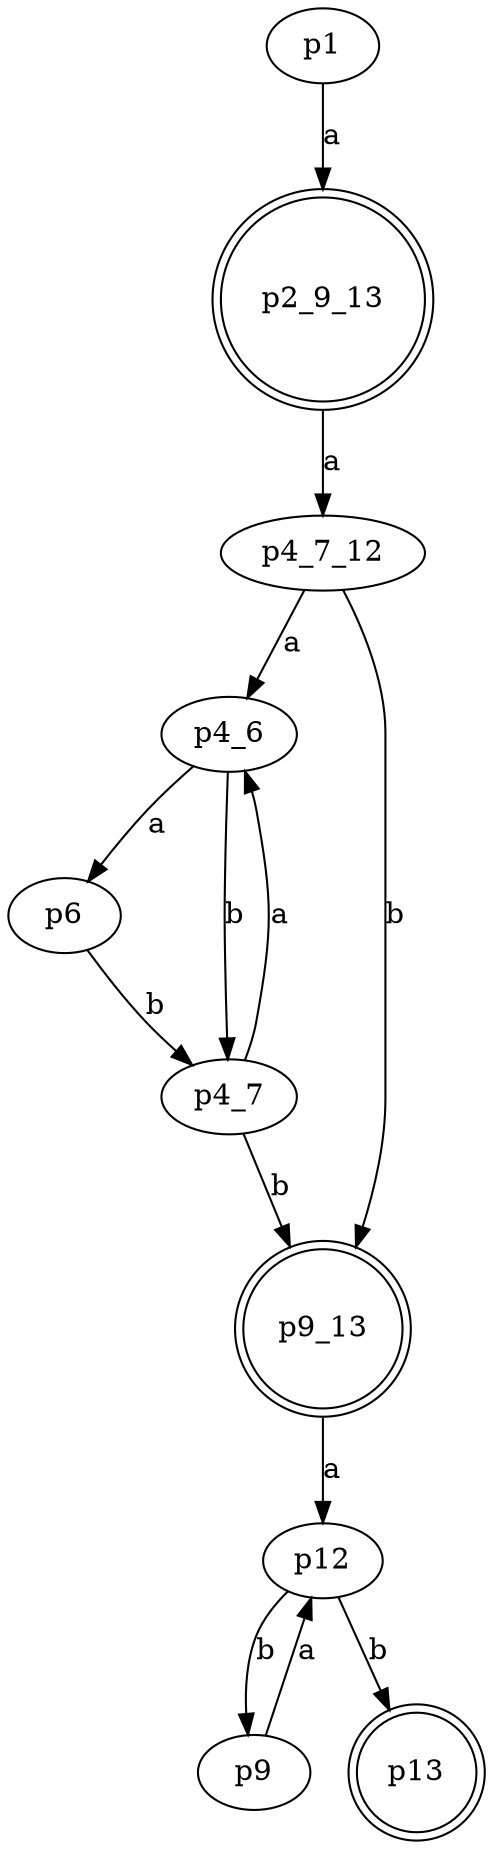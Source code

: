 digraph G 
{
    n1 [label = p1]
    n2_9_13 [label = p2_9_13, shape = doublecircle]
    n4_7_12 [label = p4_7_12]
    n4_6 [label = p4_6]
    n9_13 [label = p9_13, shape = doublecircle]
    n6 [label = p6]
    n12 [label = p12]
    n4_7 [label = p4_7]
    n9 [label = p9]
    n13 [label = p13, shape = doublecircle]

    n1 -> n2_9_13 [label = "a"]
    
    n2_9_13 -> n4_7_12 [label = "a"]
    
    n4_7_12 -> n4_6 [label = "a"]
    n4_7_12 -> n9_13 [label = "b"]
    
    n4_6 -> n6 [label = "a"]
    n4_6 -> n4_7 [label = "b"]
    
    n9_13 -> n12 [label = "a"]
    
    n6 -> n4_7 [label = "b"]
    
    n4_7 -> n4_6 [label = "a"]
    n4_7 -> n9_13 [label = "b"]
    
    n12 -> n13 [label = "b"]
    n12 -> n9 [label = "b"]
    
    n9 -> n12 [label = "a"]
}
